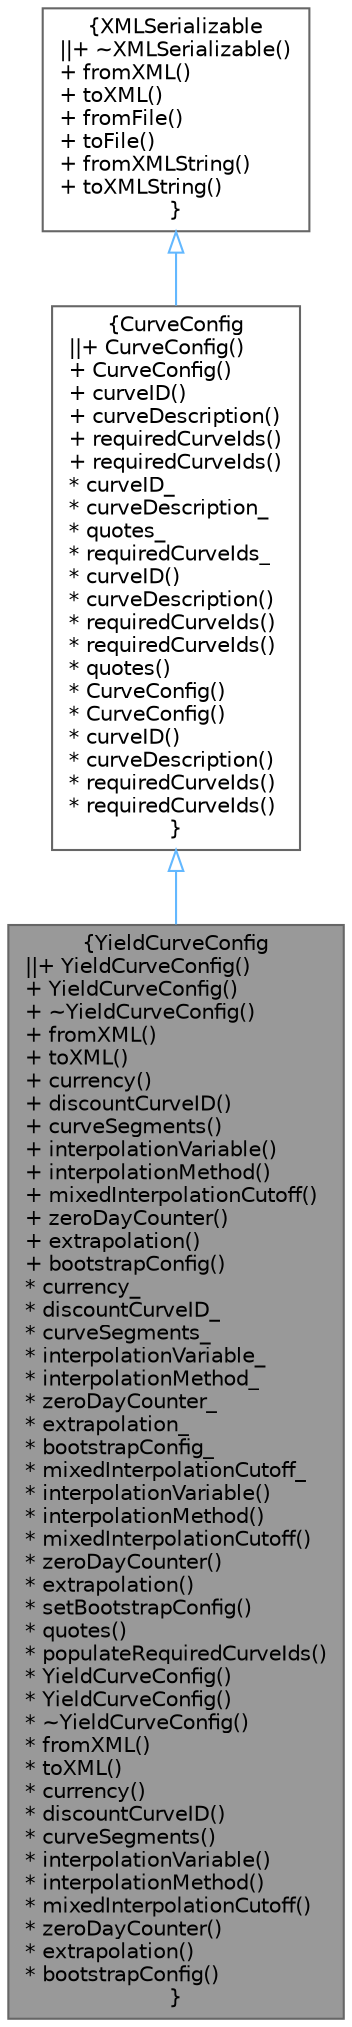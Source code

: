 digraph "YieldCurveConfig"
{
 // INTERACTIVE_SVG=YES
 // LATEX_PDF_SIZE
  bgcolor="transparent";
  edge [fontname=Helvetica,fontsize=10,labelfontname=Helvetica,labelfontsize=10];
  node [fontname=Helvetica,fontsize=10,shape=box,height=0.2,width=0.4];
  Node1 [label="{YieldCurveConfig\n||+ YieldCurveConfig()\l+ YieldCurveConfig()\l+ ~YieldCurveConfig()\l+ fromXML()\l+ toXML()\l+ currency()\l+ discountCurveID()\l+ curveSegments()\l+ interpolationVariable()\l+ interpolationMethod()\l+ mixedInterpolationCutoff()\l+ zeroDayCounter()\l+ extrapolation()\l+ bootstrapConfig()\l* currency_\l* discountCurveID_\l* curveSegments_\l* interpolationVariable_\l* interpolationMethod_\l* zeroDayCounter_\l* extrapolation_\l* bootstrapConfig_\l* mixedInterpolationCutoff_\l* interpolationVariable()\l* interpolationMethod()\l* mixedInterpolationCutoff()\l* zeroDayCounter()\l* extrapolation()\l* setBootstrapConfig()\l* quotes()\l* populateRequiredCurveIds()\l* YieldCurveConfig()\l* YieldCurveConfig()\l* ~YieldCurveConfig()\l* fromXML()\l* toXML()\l* currency()\l* discountCurveID()\l* curveSegments()\l* interpolationVariable()\l* interpolationMethod()\l* mixedInterpolationCutoff()\l* zeroDayCounter()\l* extrapolation()\l* bootstrapConfig()\l}",height=0.2,width=0.4,color="gray40", fillcolor="grey60", style="filled", fontcolor="black",tooltip="Yield Curve configuration."];
  Node2 -> Node1 [dir="back",color="steelblue1",style="solid",arrowtail="onormal"];
  Node2 [label="{CurveConfig\n||+ CurveConfig()\l+ CurveConfig()\l+ curveID()\l+ curveDescription()\l+ requiredCurveIds()\l+ requiredCurveIds()\l* curveID_\l* curveDescription_\l* quotes_\l* requiredCurveIds_\l* curveID()\l* curveDescription()\l* requiredCurveIds()\l* requiredCurveIds()\l* quotes()\l* CurveConfig()\l* CurveConfig()\l* curveID()\l* curveDescription()\l* requiredCurveIds()\l* requiredCurveIds()\l}",height=0.2,width=0.4,color="gray40", fillcolor="white", style="filled",URL="$classore_1_1data_1_1_curve_config.html",tooltip="Base curve configuration."];
  Node3 -> Node2 [dir="back",color="steelblue1",style="solid",arrowtail="onormal"];
  Node3 [label="{XMLSerializable\n||+ ~XMLSerializable()\l+ fromXML()\l+ toXML()\l+ fromFile()\l+ toFile()\l+ fromXMLString()\l+ toXMLString()\l}",height=0.2,width=0.4,color="gray40", fillcolor="white", style="filled",URL="$classore_1_1data_1_1_x_m_l_serializable.html",tooltip="Base class for all serializable classes."];
}
